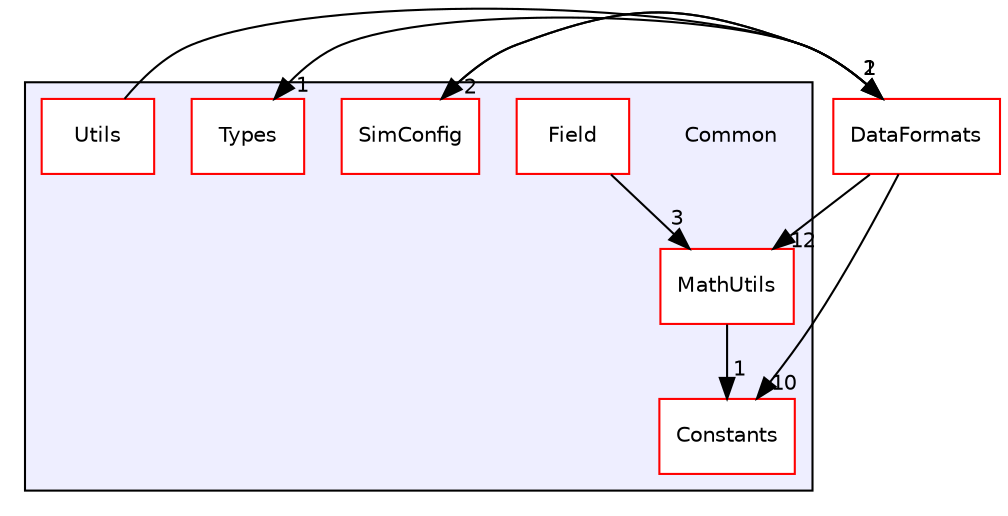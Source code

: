 digraph "/home/travis/build/AliceO2Group/AliceO2/Common" {
  bgcolor=transparent;
  compound=true
  node [ fontsize="10", fontname="Helvetica"];
  edge [ labelfontsize="10", labelfontname="Helvetica"];
  subgraph clusterdir_4ab6b4cc6a7edbff49100e9123df213f {
    graph [ bgcolor="#eeeeff", pencolor="black", label="" URL="dir_4ab6b4cc6a7edbff49100e9123df213f.html"];
    dir_4ab6b4cc6a7edbff49100e9123df213f [shape=plaintext label="Common"];
    dir_6595de266f53d2529c2724716663252d [shape=box label="Constants" color="red" fillcolor="white" style="filled" URL="dir_6595de266f53d2529c2724716663252d.html"];
    dir_91c9f7c5ec503f33747eecaa76c19aa0 [shape=box label="Field" color="red" fillcolor="white" style="filled" URL="dir_91c9f7c5ec503f33747eecaa76c19aa0.html"];
    dir_1e6fb7e1d286de65f5cad603aaa68769 [shape=box label="MathUtils" color="red" fillcolor="white" style="filled" URL="dir_1e6fb7e1d286de65f5cad603aaa68769.html"];
    dir_3a79d3ee4538628fc18e2135ea9cbf22 [shape=box label="SimConfig" color="red" fillcolor="white" style="filled" URL="dir_3a79d3ee4538628fc18e2135ea9cbf22.html"];
    dir_a227714f4bf20de28f228c5ebfa34254 [shape=box label="Types" color="red" fillcolor="white" style="filled" URL="dir_a227714f4bf20de28f228c5ebfa34254.html"];
    dir_dc4810549f8e2e369c60bffc9a91caa2 [shape=box label="Utils" color="red" fillcolor="white" style="filled" URL="dir_dc4810549f8e2e369c60bffc9a91caa2.html"];
  }
  dir_2171f7ec022c5423887b07c69b2f5b48 [shape=box label="DataFormats" color="red" URL="dir_2171f7ec022c5423887b07c69b2f5b48.html"];
  dir_91c9f7c5ec503f33747eecaa76c19aa0->dir_1e6fb7e1d286de65f5cad603aaa68769 [headlabel="3", labeldistance=1.5 headhref="dir_000020_000025.html"];
  dir_1e6fb7e1d286de65f5cad603aaa68769->dir_6595de266f53d2529c2724716663252d [headlabel="1", labeldistance=1.5 headhref="dir_000025_000017.html"];
  dir_3a79d3ee4538628fc18e2135ea9cbf22->dir_2171f7ec022c5423887b07c69b2f5b48 [headlabel="1", labeldistance=1.5 headhref="dir_000041_000054.html"];
  dir_2171f7ec022c5423887b07c69b2f5b48->dir_6595de266f53d2529c2724716663252d [headlabel="10", labeldistance=1.5 headhref="dir_000054_000017.html"];
  dir_2171f7ec022c5423887b07c69b2f5b48->dir_1e6fb7e1d286de65f5cad603aaa68769 [headlabel="12", labeldistance=1.5 headhref="dir_000054_000025.html"];
  dir_2171f7ec022c5423887b07c69b2f5b48->dir_a227714f4bf20de28f228c5ebfa34254 [headlabel="1", labeldistance=1.5 headhref="dir_000054_000046.html"];
  dir_2171f7ec022c5423887b07c69b2f5b48->dir_3a79d3ee4538628fc18e2135ea9cbf22 [headlabel="2", labeldistance=1.5 headhref="dir_000054_000041.html"];
  dir_dc4810549f8e2e369c60bffc9a91caa2->dir_2171f7ec022c5423887b07c69b2f5b48 [headlabel="2", labeldistance=1.5 headhref="dir_000049_000054.html"];
}
